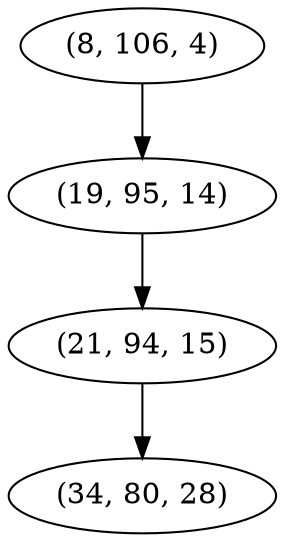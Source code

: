 digraph tree {
    "(8, 106, 4)";
    "(19, 95, 14)";
    "(21, 94, 15)";
    "(34, 80, 28)";
    "(8, 106, 4)" -> "(19, 95, 14)";
    "(19, 95, 14)" -> "(21, 94, 15)";
    "(21, 94, 15)" -> "(34, 80, 28)";
}
